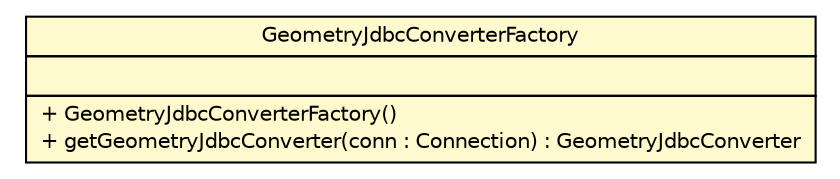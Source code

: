 #!/usr/local/bin/dot
#
# Class diagram 
# Generated by UMLGraph version R5_6-24-gf6e263 (http://www.umlgraph.org/)
#

digraph G {
	edge [fontname="Helvetica",fontsize=10,labelfontname="Helvetica",labelfontsize=10];
	node [fontname="Helvetica",fontsize=10,shape=plaintext];
	nodesep=0.25;
	ranksep=0.5;
	// nl.b3p.brmo.loader.jdbc.GeometryJdbcConverterFactory
	c1573 [label=<<table title="nl.b3p.brmo.loader.jdbc.GeometryJdbcConverterFactory" border="0" cellborder="1" cellspacing="0" cellpadding="2" port="p" bgcolor="lemonChiffon" href="./GeometryJdbcConverterFactory.html">
		<tr><td><table border="0" cellspacing="0" cellpadding="1">
<tr><td align="center" balign="center"> GeometryJdbcConverterFactory </td></tr>
		</table></td></tr>
		<tr><td><table border="0" cellspacing="0" cellpadding="1">
<tr><td align="left" balign="left">  </td></tr>
		</table></td></tr>
		<tr><td><table border="0" cellspacing="0" cellpadding="1">
<tr><td align="left" balign="left"> + GeometryJdbcConverterFactory() </td></tr>
<tr><td align="left" balign="left"> + getGeometryJdbcConverter(conn : Connection) : GeometryJdbcConverter </td></tr>
		</table></td></tr>
		</table>>, URL="./GeometryJdbcConverterFactory.html", fontname="Helvetica", fontcolor="black", fontsize=10.0];
}

